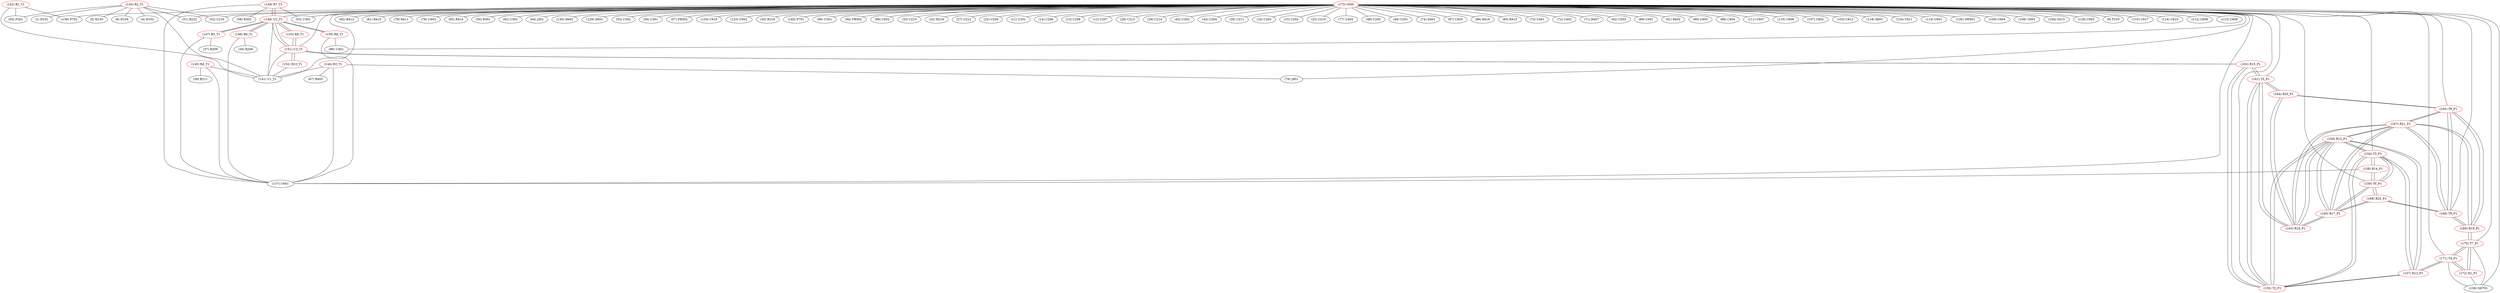 graph {
	142 [label="(142) R1_T1" color=red]
	50 [label="(50) P201"]
	139 [label="(139) P702"]
	141 [label="(141) U1_T1"]
	143 [label="(143) R2_T1" color=red]
	50 [label="(50) P201"]
	1 [label="(1) H101"]
	5 [label="(5) H103"]
	6 [label="(6) H104"]
	4 [label="(4) H102"]
	51 [label="(51) R222"]
	52 [label="(52) C216"]
	141 [label="(141) U1_T1"]
	144 [label="(144) R3_T1" color=red]
	137 [label="(137) U601"]
	76 [label="(76) J401"]
	67 [label="(67) R405"]
	141 [label="(141) U1_T1"]
	145 [label="(145) R4_T1" color=red]
	39 [label="(39) R211"]
	137 [label="(137) U601"]
	141 [label="(141) U1_T1"]
	146 [label="(146) U2_T1" color=red]
	149 [label="(149) R7_T1"]
	150 [label="(150) R8_T1"]
	147 [label="(147) R5_T1"]
	148 [label="(148) R6_T1"]
	151 [label="(151) U3_T1"]
	141 [label="(141) U1_T1"]
	153 [label="(153) R9_T1"]
	147 [label="(147) R5_T1" color=red]
	37 [label="(37) R209"]
	137 [label="(137) U601"]
	146 [label="(146) U2_T1"]
	148 [label="(148) R6_T1" color=red]
	34 [label="(34) R206"]
	137 [label="(137) U601"]
	146 [label="(146) U2_T1"]
	149 [label="(149) R7_T1" color=red]
	53 [label="(53) U301"]
	137 [label="(137) U601"]
	58 [label="(58) R302"]
	146 [label="(146) U2_T1"]
	150 [label="(150) R8_T1" color=red]
	137 [label="(137) U601"]
	89 [label="(89) U401"]
	146 [label="(146) U2_T1"]
	151 [label="(151) U3_T1" color=red]
	146 [label="(146) U2_T1"]
	141 [label="(141) U1_T1"]
	153 [label="(153) R9_T1"]
	152 [label="(152) R10_T1"]
	162 [label="(162) R15_P1"]
	152 [label="(152) R10_T1" color=red]
	151 [label="(151) U3_T1"]
	141 [label="(141) U1_T1"]
	153 [label="(153) R9_T1" color=red]
	146 [label="(146) U2_T1"]
	151 [label="(151) U3_T1"]
	154 [label="(154) T3_P1" color=red]
	158 [label="(158) R14_P1"]
	159 [label="(159) T6_P1"]
	157 [label="(157) R13_P1"]
	156 [label="(156) R12_P1"]
	155 [label="(155) T2_P1"]
	155 [label="(155) T2_P1" color=red]
	157 [label="(157) R13_P1"]
	154 [label="(154) T3_P1"]
	156 [label="(156) R12_P1"]
	161 [label="(161) T5_P1"]
	162 [label="(162) R15_P1"]
	156 [label="(156) R12_P1" color=red]
	167 [label="(167) R21_P1"]
	163 [label="(163) R16_P1"]
	160 [label="(160) R17_P1"]
	157 [label="(157) R13_P1"]
	154 [label="(154) T3_P1"]
	155 [label="(155) T2_P1"]
	157 [label="(157) R13_P1" color=red]
	171 [label="(171) T4_P1"]
	154 [label="(154) T3_P1"]
	156 [label="(156) R12_P1"]
	155 [label="(155) T2_P1"]
	158 [label="(158) R14_P1" color=red]
	137 [label="(137) U601"]
	154 [label="(154) T3_P1"]
	159 [label="(159) T6_P1"]
	159 [label="(159) T6_P1" color=red]
	158 [label="(158) R14_P1"]
	154 [label="(154) T3_P1"]
	168 [label="(168) R22_P1"]
	160 [label="(160) R17_P1"]
	160 [label="(160) R17_P1" color=red]
	167 [label="(167) R21_P1"]
	163 [label="(163) R16_P1"]
	156 [label="(156) R12_P1"]
	168 [label="(168) R22_P1"]
	159 [label="(159) T6_P1"]
	161 [label="(161) T5_P1" color=red]
	155 [label="(155) T2_P1"]
	162 [label="(162) R15_P1"]
	163 [label="(163) R16_P1"]
	164 [label="(164) R20_P1"]
	162 [label="(162) R15_P1" color=red]
	151 [label="(151) U3_T1"]
	155 [label="(155) T2_P1"]
	161 [label="(161) T5_P1"]
	163 [label="(163) R16_P1" color=red]
	167 [label="(167) R21_P1"]
	156 [label="(156) R12_P1"]
	160 [label="(160) R17_P1"]
	161 [label="(161) T5_P1"]
	164 [label="(164) R20_P1"]
	164 [label="(164) R20_P1" color=red]
	165 [label="(165) T8_P1"]
	163 [label="(163) R16_P1"]
	161 [label="(161) T5_P1"]
	165 [label="(165) T8_P1" color=red]
	166 [label="(166) T9_P1"]
	167 [label="(167) R21_P1"]
	169 [label="(169) R19_P1"]
	164 [label="(164) R20_P1"]
	166 [label="(166) T9_P1" color=red]
	168 [label="(168) R22_P1"]
	167 [label="(167) R21_P1"]
	165 [label="(165) T8_P1"]
	169 [label="(169) R19_P1"]
	167 [label="(167) R21_P1" color=red]
	163 [label="(163) R16_P1"]
	156 [label="(156) R12_P1"]
	160 [label="(160) R17_P1"]
	166 [label="(166) T9_P1"]
	165 [label="(165) T8_P1"]
	169 [label="(169) R19_P1"]
	168 [label="(168) R22_P1" color=red]
	166 [label="(166) T9_P1"]
	159 [label="(159) T6_P1"]
	160 [label="(160) R17_P1"]
	169 [label="(169) R19_P1" color=red]
	166 [label="(166) T9_P1"]
	167 [label="(167) R21_P1"]
	165 [label="(165) T8_P1"]
	170 [label="(170) T7_P1"]
	170 [label="(170) T7_P1" color=red]
	172 [label="(172) R1_P1"]
	171 [label="(171) T4_P1"]
	138 [label="(138) SH701"]
	169 [label="(169) R19_P1"]
	171 [label="(171) T4_P1" color=red]
	157 [label="(157) R13_P1"]
	172 [label="(172) R1_P1"]
	170 [label="(170) T7_P1"]
	138 [label="(138) SH701"]
	172 [label="(172) R1_P1" color=red]
	171 [label="(171) T4_P1"]
	170 [label="(170) T7_P1"]
	138 [label="(138) SH701"]
	173 [label="(173) GND" color=red]
	82 [label="(82) R413"]
	81 [label="(81) R410"]
	79 [label="(79) R411"]
	78 [label="(78) U403"]
	138 [label="(138) SH701"]
	83 [label="(83) R414"]
	59 [label="(59) R301"]
	62 [label="(62) C303"]
	137 [label="(137) U601"]
	64 [label="(64) J301"]
	130 [label="(130) D602"]
	129 [label="(129) D601"]
	55 [label="(55) C302"]
	139 [label="(139) P702"]
	56 [label="(56) C301"]
	57 [label="(57) FB302"]
	53 [label="(53) U301"]
	134 [label="(134) C618"]
	133 [label="(133) U602"]
	30 [label="(30) R218"]
	140 [label="(140) P701"]
	96 [label="(96) U501"]
	94 [label="(94) FB502"]
	98 [label="(98) C502"]
	33 [label="(33) C215"]
	32 [label="(32) R219"]
	27 [label="(27) C212"]
	22 [label="(22) C209"]
	11 [label="(11) U201"]
	14 [label="(14) C206"]
	13 [label="(13) C208"]
	12 [label="(12) C207"]
	28 [label="(28) C213"]
	29 [label="(29) C214"]
	43 [label="(43) U202"]
	42 [label="(42) C204"]
	26 [label="(26) C211"]
	16 [label="(16) C203"]
	15 [label="(15) C202"]
	25 [label="(25) C210"]
	77 [label="(77) U402"]
	76 [label="(76) J401"]
	48 [label="(48) C205"]
	49 [label="(49) C201"]
	74 [label="(74) D401"]
	87 [label="(87) C405"]
	86 [label="(86) R416"]
	85 [label="(85) R415"]
	73 [label="(73) C401"]
	72 [label="(72) C402"]
	71 [label="(71) R407"]
	92 [label="(92) C503"]
	99 [label="(99) C501"]
	51 [label="(51) R222"]
	52 [label="(52) C216"]
	91 [label="(91) R402"]
	90 [label="(90) C403"]
	89 [label="(89) U401"]
	88 [label="(88) C404"]
	111 [label="(111) C607"]
	110 [label="(110) C606"]
	107 [label="(107) C602"]
	103 [label="(103) C612"]
	118 [label="(118) X601"]
	124 [label="(124) C611"]
	119 [label="(119) C601"]
	126 [label="(126) SW601"]
	109 [label="(109) C604"]
	108 [label="(108) C603"]
	104 [label="(104) C615"]
	128 [label="(128) C605"]
	9 [label="(9) P103"]
	115 [label="(115) C617"]
	114 [label="(114) C610"]
	112 [label="(112) C608"]
	113 [label="(113) C609"]
	146 [label="(146) U2_T1"]
	151 [label="(151) U3_T1"]
	141 [label="(141) U1_T1"]
	154 [label="(154) T3_P1"]
	171 [label="(171) T4_P1"]
	170 [label="(170) T7_P1"]
	161 [label="(161) T5_P1"]
	166 [label="(166) T9_P1"]
	165 [label="(165) T8_P1"]
	159 [label="(159) T6_P1"]
	155 [label="(155) T2_P1"]
	142 -- 50
	142 -- 139
	142 -- 141
	143 -- 50
	143 -- 1
	143 -- 5
	143 -- 6
	143 -- 4
	143 -- 51
	143 -- 52
	143 -- 141
	144 -- 137
	144 -- 76
	144 -- 67
	144 -- 141
	145 -- 39
	145 -- 137
	145 -- 141
	146 -- 149
	146 -- 150
	146 -- 147
	146 -- 148
	146 -- 151
	146 -- 141
	146 -- 153
	147 -- 37
	147 -- 137
	147 -- 146
	148 -- 34
	148 -- 137
	148 -- 146
	149 -- 53
	149 -- 137
	149 -- 58
	149 -- 146
	150 -- 137
	150 -- 89
	150 -- 146
	151 -- 146
	151 -- 141
	151 -- 153
	151 -- 152
	151 -- 162
	152 -- 151
	152 -- 141
	153 -- 146
	153 -- 151
	154 -- 158
	154 -- 159
	154 -- 157
	154 -- 156
	154 -- 155
	155 -- 157
	155 -- 154
	155 -- 156
	155 -- 161
	155 -- 162
	156 -- 167
	156 -- 163
	156 -- 160
	156 -- 157
	156 -- 154
	156 -- 155
	157 -- 171
	157 -- 154
	157 -- 156
	157 -- 155
	158 -- 137
	158 -- 154
	158 -- 159
	159 -- 158
	159 -- 154
	159 -- 168
	159 -- 160
	160 -- 167
	160 -- 163
	160 -- 156
	160 -- 168
	160 -- 159
	161 -- 155
	161 -- 162
	161 -- 163
	161 -- 164
	162 -- 151
	162 -- 155
	162 -- 161
	163 -- 167
	163 -- 156
	163 -- 160
	163 -- 161
	163 -- 164
	164 -- 165
	164 -- 163
	164 -- 161
	165 -- 166
	165 -- 167
	165 -- 169
	165 -- 164
	166 -- 168
	166 -- 167
	166 -- 165
	166 -- 169
	167 -- 163
	167 -- 156
	167 -- 160
	167 -- 166
	167 -- 165
	167 -- 169
	168 -- 166
	168 -- 159
	168 -- 160
	169 -- 166
	169 -- 167
	169 -- 165
	169 -- 170
	170 -- 172
	170 -- 171
	170 -- 138
	170 -- 169
	171 -- 157
	171 -- 172
	171 -- 170
	171 -- 138
	172 -- 171
	172 -- 170
	172 -- 138
	173 -- 82
	173 -- 81
	173 -- 79
	173 -- 78
	173 -- 138
	173 -- 83
	173 -- 59
	173 -- 62
	173 -- 137
	173 -- 64
	173 -- 130
	173 -- 129
	173 -- 55
	173 -- 139
	173 -- 56
	173 -- 57
	173 -- 53
	173 -- 134
	173 -- 133
	173 -- 30
	173 -- 140
	173 -- 96
	173 -- 94
	173 -- 98
	173 -- 33
	173 -- 32
	173 -- 27
	173 -- 22
	173 -- 11
	173 -- 14
	173 -- 13
	173 -- 12
	173 -- 28
	173 -- 29
	173 -- 43
	173 -- 42
	173 -- 26
	173 -- 16
	173 -- 15
	173 -- 25
	173 -- 77
	173 -- 76
	173 -- 48
	173 -- 49
	173 -- 74
	173 -- 87
	173 -- 86
	173 -- 85
	173 -- 73
	173 -- 72
	173 -- 71
	173 -- 92
	173 -- 99
	173 -- 51
	173 -- 52
	173 -- 91
	173 -- 90
	173 -- 89
	173 -- 88
	173 -- 111
	173 -- 110
	173 -- 107
	173 -- 103
	173 -- 118
	173 -- 124
	173 -- 119
	173 -- 126
	173 -- 109
	173 -- 108
	173 -- 104
	173 -- 128
	173 -- 9
	173 -- 115
	173 -- 114
	173 -- 112
	173 -- 113
	173 -- 146
	173 -- 151
	173 -- 141
	173 -- 154
	173 -- 171
	173 -- 170
	173 -- 161
	173 -- 166
	173 -- 165
	173 -- 159
	173 -- 155
}